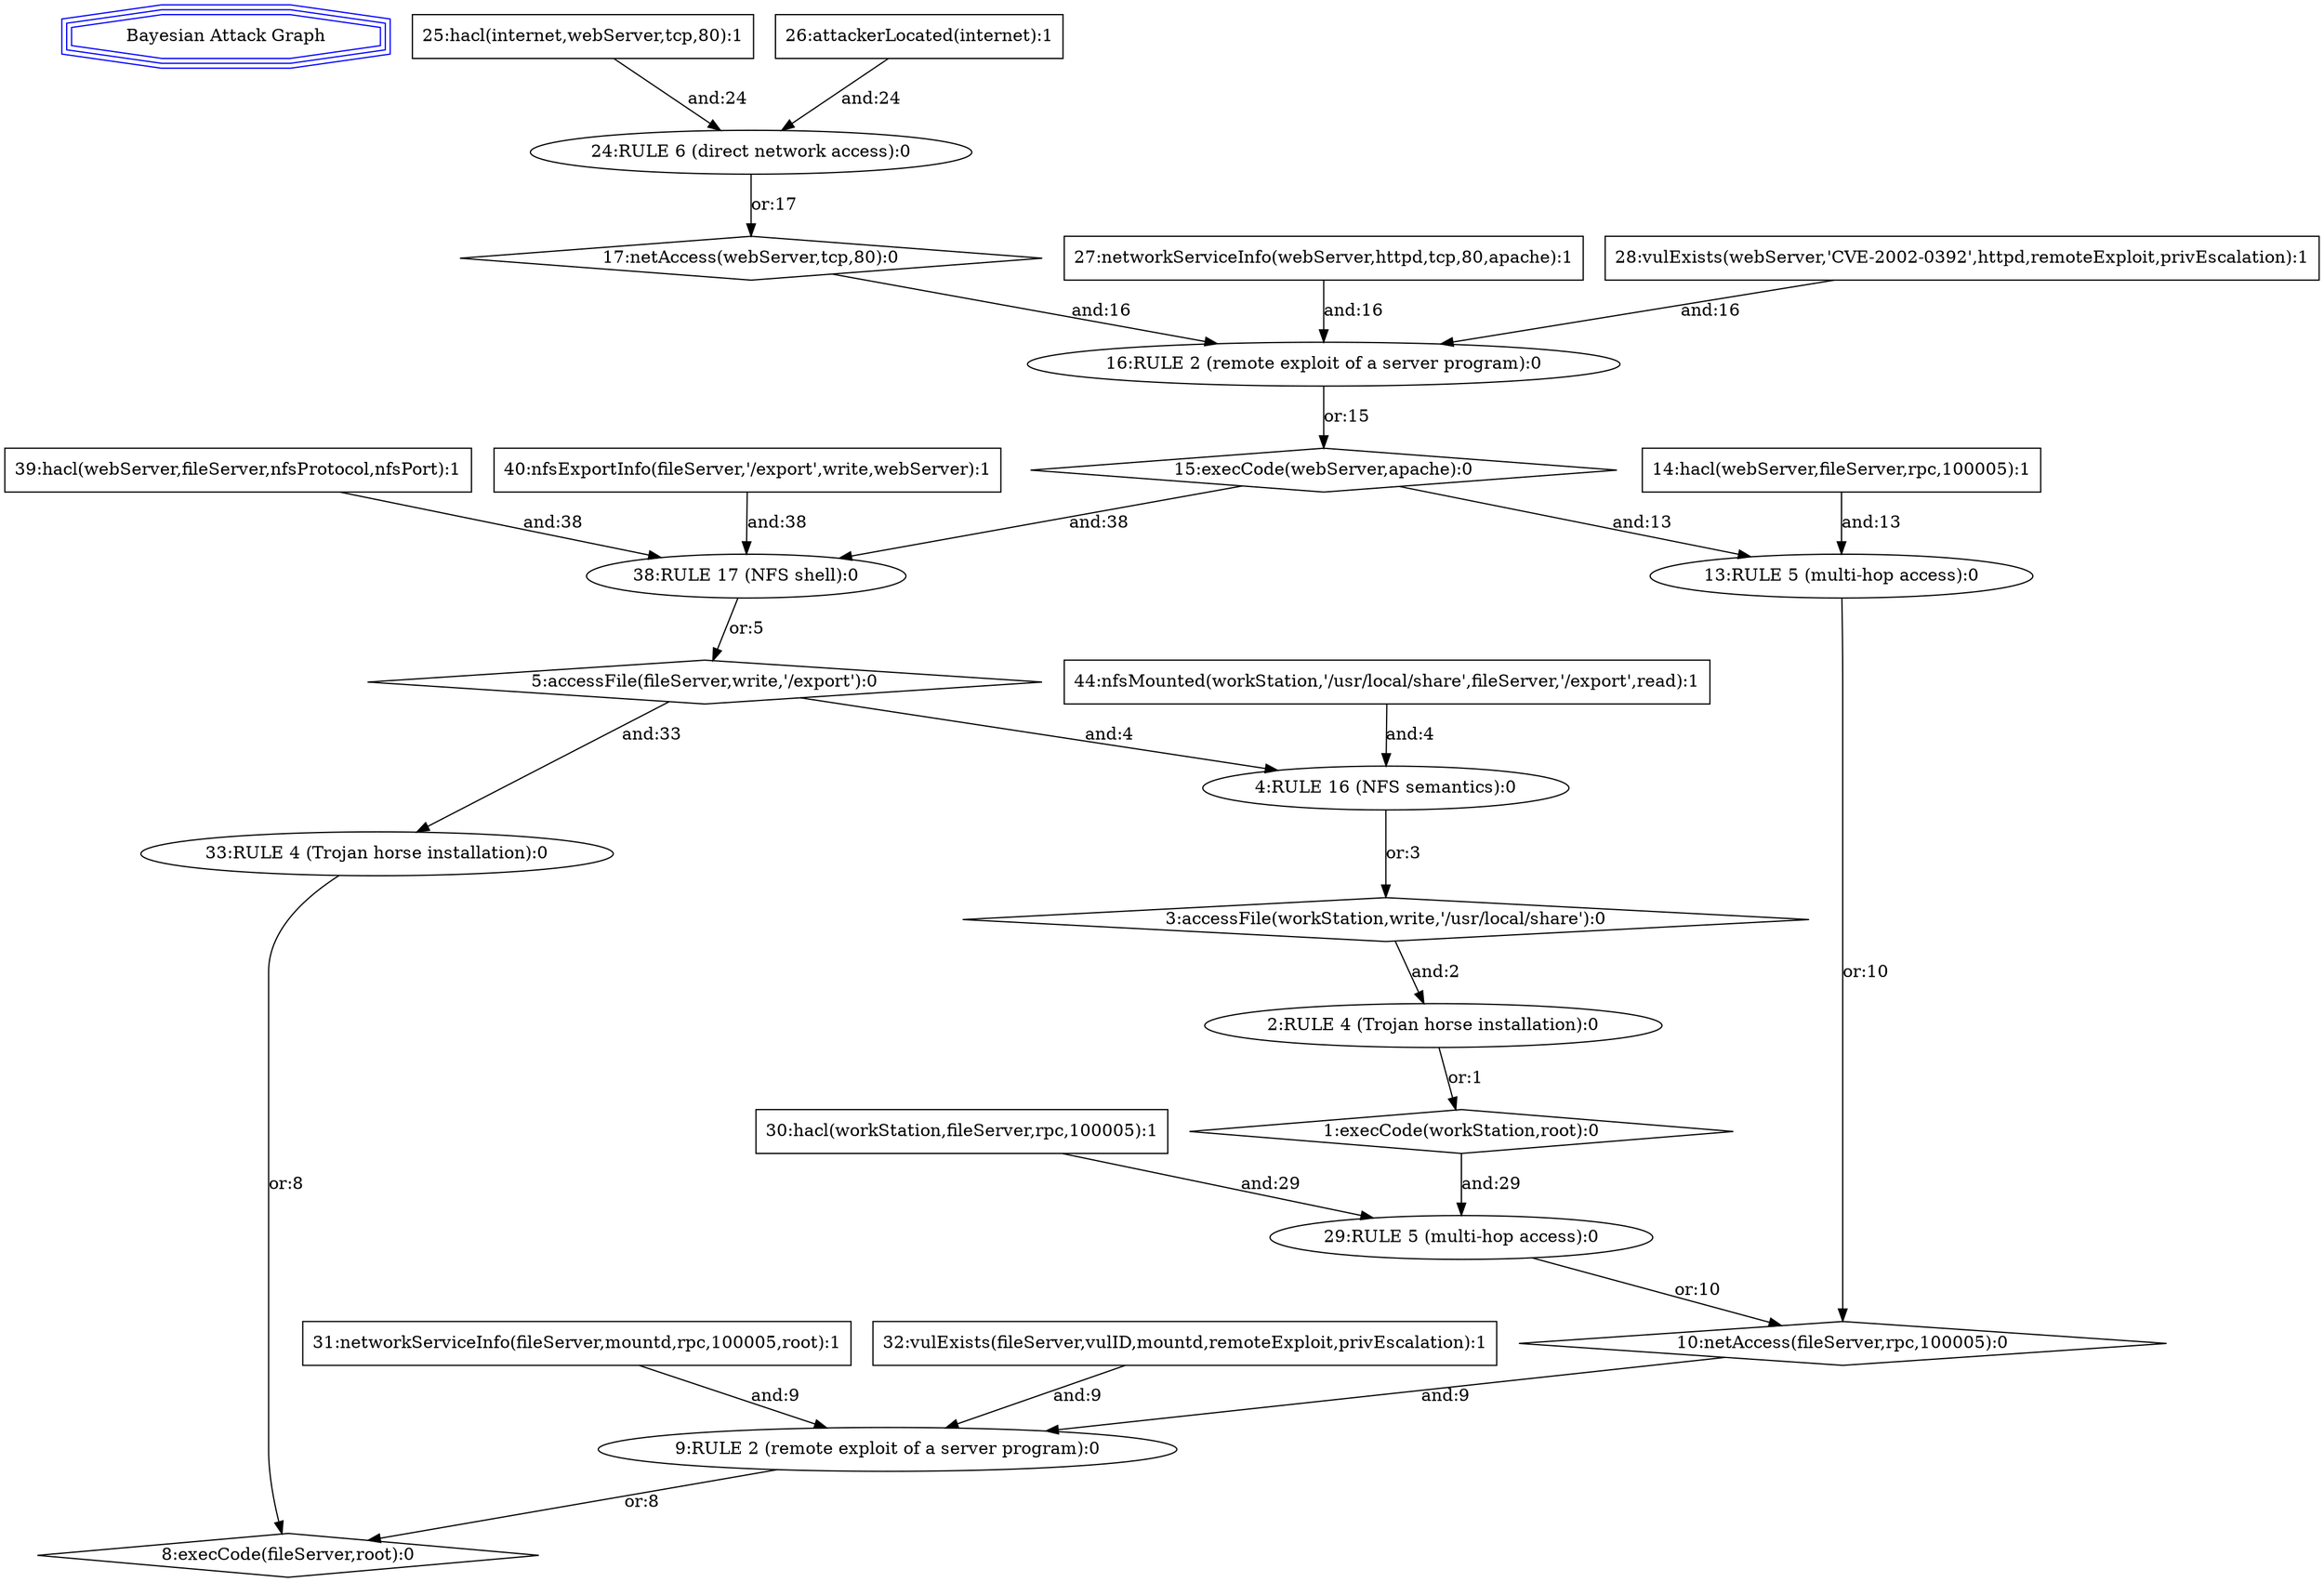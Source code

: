 // This is a attack_graph.
digraph "Bayesian Attack Graph" {
	"Bayesian Attack Graph" [label="Bayesian Attack Graph" color=blue shape=tripleoctagon]
	1 [label="1:execCode(workStation,root):0" shape=diamond]
	2 [label="2:RULE 4 (Trojan horse installation):0" shape=ellipse]
	3 [label="3:accessFile(workStation,write,'/usr/local/share'):0" shape=diamond]
	4 [label="4:RULE 16 (NFS semantics):0" shape=ellipse]
	5 [label="5:accessFile(fileServer,write,'/export'):0" shape=diamond]
	8 [label="8:execCode(fileServer,root):0" shape=diamond]
	9 [label="9:RULE 2 (remote exploit of a server program):0" shape=ellipse]
	10 [label="10:netAccess(fileServer,rpc,100005):0" shape=diamond]
	13 [label="13:RULE 5 (multi-hop access):0" shape=ellipse]
	14 [label="14:hacl(webServer,fileServer,rpc,100005):1" shape=box]
	15 [label="15:execCode(webServer,apache):0" shape=diamond]
	16 [label="16:RULE 2 (remote exploit of a server program):0" shape=ellipse]
	17 [label="17:netAccess(webServer,tcp,80):0" shape=diamond]
	24 [label="24:RULE 6 (direct network access):0" shape=ellipse]
	25 [label="25:hacl(internet,webServer,tcp,80):1" shape=box]
	26 [label="26:attackerLocated(internet):1" shape=box]
	27 [label="27:networkServiceInfo(webServer,httpd,tcp,80,apache):1" shape=box]
	28 [label="28:vulExists(webServer,'CVE-2002-0392',httpd,remoteExploit,privEscalation):1" shape=box]
	29 [label="29:RULE 5 (multi-hop access):0" shape=ellipse]
	30 [label="30:hacl(workStation,fileServer,rpc,100005):1" shape=box]
	31 [label="31:networkServiceInfo(fileServer,mountd,rpc,100005,root):1" shape=box]
	32 [label="32:vulExists(fileServer,vulID,mountd,remoteExploit,privEscalation):1" shape=box]
	33 [label="33:RULE 4 (Trojan horse installation):0" shape=ellipse]
	38 [label="38:RULE 17 (NFS shell):0" shape=ellipse]
	39 [label="39:hacl(webServer,fileServer,nfsProtocol,nfsPort):1" shape=box]
	40 [label="40:nfsExportInfo(fileServer,'/export',write,webServer):1" shape=box]
	44 [label="44:nfsMounted(workStation,'/usr/local/share',fileServer,'/export',read):1" shape=box]
	14 -> 13 [label="and:13"]
	25 -> 24 [label="and:24"]
	26 -> 24 [label="and:24"]
	24 -> 17 [label="or:17"]
	17 -> 16 [label="and:16"]
	27 -> 16 [label="and:16"]
	28 -> 16 [label="and:16"]
	16 -> 15 [label="or:15"]
	15 -> 13 [label="and:13"]
	13 -> 10 [label="or:10"]
	30 -> 29 [label="and:29"]
	1 -> 29 [label="and:29"]
	29 -> 10 [label="or:10"]
	10 -> 9 [label="and:9"]
	31 -> 9 [label="and:9"]
	32 -> 9 [label="and:9"]
	9 -> 8 [label="or:8"]
	5 -> 33 [label="and:33"]
	33 -> 8 [label="or:8"]
	39 -> 38 [label="and:38"]
	40 -> 38 [label="and:38"]
	15 -> 38 [label="and:38"]
	38 -> 5 [label="or:5"]
	5 -> 4 [label="and:4"]
	44 -> 4 [label="and:4"]
	4 -> 3 [label="or:3"]
	3 -> 2 [label="and:2"]
	2 -> 1 [label="or:1"]
}
